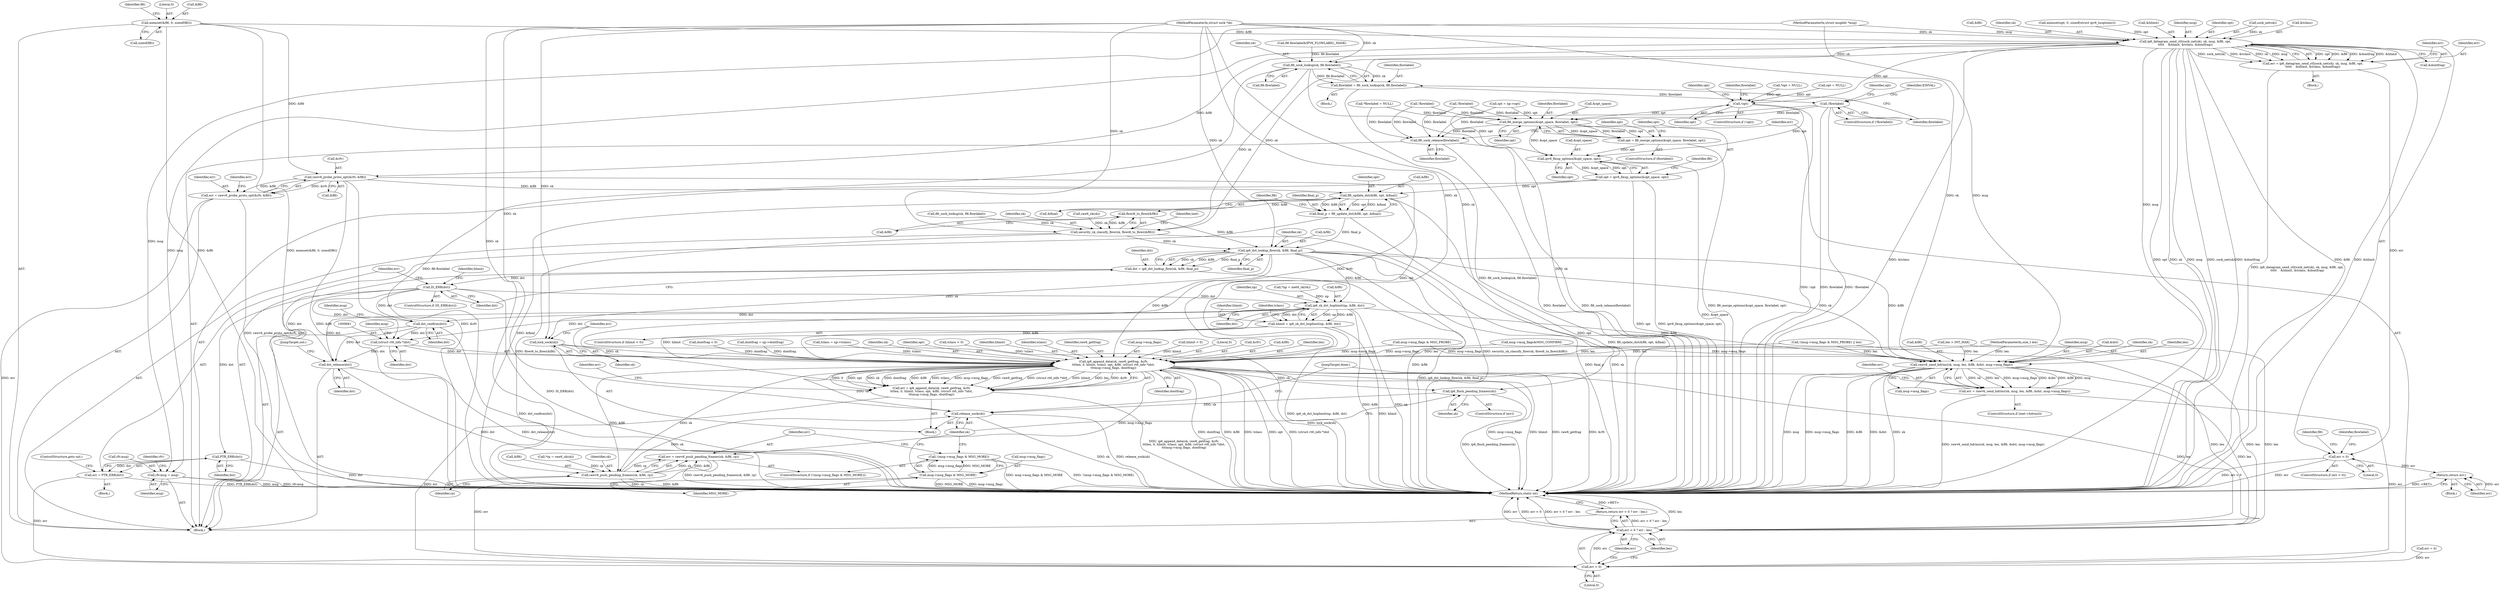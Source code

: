 digraph "0_linux_45f6fad84cc305103b28d73482b344d7f5b76f39_13@API" {
"1000183" [label="(Call,memset(&fl6, 0, sizeof(fl6)))"];
"1000393" [label="(Call,ip6_datagram_send_ctl(sock_net(sk), sk, msg, &fl6, opt,\n\t\t\t\t\t    &hlimit, &tclass, &dontfrag))"];
"1000391" [label="(Call,err = ip6_datagram_send_ctl(sock_net(sk), sk, msg, &fl6, opt,\n\t\t\t\t\t    &hlimit, &tclass, &dontfrag))"];
"1000408" [label="(Call,err < 0)"];
"1000414" [label="(Return,return err;)"];
"1000428" [label="(Call,fl6_sock_lookup(sk, fl6.flowlabel))"];
"1000426" [label="(Call,flowlabel = fl6_sock_lookup(sk, fl6.flowlabel))"];
"1000434" [label="(Call,!flowlabel)"];
"1000463" [label="(Call,fl6_merge_options(&opt_space, flowlabel, opt))"];
"1000461" [label="(Call,opt = fl6_merge_options(&opt_space, flowlabel, opt))"];
"1000470" [label="(Call,ipv6_fixup_options(&opt_space, opt))"];
"1000468" [label="(Call,opt = ipv6_fixup_options(&opt_space, opt))"];
"1000541" [label="(Call,fl6_update_dst(&fl6, opt, &final))"];
"1000539" [label="(Call,final_p = fl6_update_dst(&fl6, opt, &final))"];
"1000594" [label="(Call,ip6_dst_lookup_flow(sk, &fl6, final_p))"];
"1000592" [label="(Call,dst = ip6_dst_lookup_flow(sk, &fl6, final_p))"];
"1000600" [label="(Call,IS_ERR(dst))"];
"1000605" [label="(Call,PTR_ERR(dst))"];
"1000603" [label="(Call,err = PTR_ERR(dst))"];
"1000716" [label="(Call,err < 0)"];
"1000715" [label="(Call,err < 0 ? err : len)"];
"1000714" [label="(Return,return err < 0 ? err : len;)"];
"1000614" [label="(Call,ip6_sk_dst_hoplimit(np, &fl6, dst))"];
"1000612" [label="(Call,hlimit = ip6_sk_dst_hoplimit(np, &fl6, dst))"];
"1000668" [label="(Call,ip6_append_data(sk, raw6_getfrag, &rfv,\n\t\t\tlen, 0, hlimit, tclass, opt, &fl6, (struct rt6_info *)dst,\n\t\t\tmsg->msg_flags, dontfrag))"];
"1000666" [label="(Call,err = ip6_append_data(sk, raw6_getfrag, &rfv,\n\t\t\tlen, 0, hlimit, tclass, opt, &fl6, (struct rt6_info *)dst,\n\t\t\tmsg->msg_flags, dontfrag))"];
"1000689" [label="(Call,ip6_flush_pending_frames(sk))"];
"1000706" [label="(Call,release_sock(sk))"];
"1000694" [label="(Call,msg->msg_flags & MSG_MORE)"];
"1000693" [label="(Call,!(msg->msg_flags & MSG_MORE))"];
"1000701" [label="(Call,rawv6_push_pending_frames(sk, &fl6, rp))"];
"1000699" [label="(Call,err = rawv6_push_pending_frames(sk, &fl6, rp))"];
"1000651" [label="(Call,rawv6_send_hdrinc(sk, msg, len, &fl6, &dst, msg->msg_flags))"];
"1000649" [label="(Call,err = rawv6_send_hdrinc(sk, msg, len, &fl6, &dst, msg->msg_flags))"];
"1000680" [label="(Call,(struct rt6_info *)dst)"];
"1000709" [label="(Call,dst_release(dst))"];
"1000722" [label="(Call,dst_confirm(dst))"];
"1000664" [label="(Call,lock_sock(sk))"];
"1000580" [label="(Call,flowi6_to_flowi(&fl6))"];
"1000578" [label="(Call,security_sk_classify_flow(sk, flowi6_to_flowi(&fl6)))"];
"1000712" [label="(Call,fl6_sock_release(flowlabel))"];
"1000452" [label="(Call,!opt)"];
"1000479" [label="(Call,rfv.msg = msg)"];
"1000491" [label="(Call,rawv6_probe_proto_opt(&rfv, &fl6))"];
"1000489" [label="(Call,err = rawv6_probe_proto_opt(&rfv, &fl6))"];
"1000694" [label="(Call,msg->msg_flags & MSG_MORE)"];
"1000615" [label="(Identifier,np)"];
"1000713" [label="(Identifier,flowlabel)"];
"1000183" [label="(Call,memset(&fl6, 0, sizeof(fl6)))"];
"1000430" [label="(Call,fl6.flowlabel)"];
"1000433" [label="(ControlStructure,if (!flowlabel))"];
"1000168" [label="(Call,len > INT_MAX)"];
"1000689" [label="(Call,ip6_flush_pending_frames(sk))"];
"1000692" [label="(ControlStructure,if (!(msg->msg_flags & MSG_MORE)))"];
"1000467" [label="(Identifier,opt)"];
"1000717" [label="(Identifier,err)"];
"1000599" [label="(ControlStructure,if (IS_ERR(dst)))"];
"1000653" [label="(Identifier,msg)"];
"1000580" [label="(Call,flowi6_to_flowi(&fl6))"];
"1000716" [label="(Call,err < 0)"];
"1000191" [label="(Identifier,fl6)"];
"1000669" [label="(Identifier,sk)"];
"1000667" [label="(Identifier,err)"];
"1000682" [label="(Identifier,dst)"];
"1000677" [label="(Identifier,opt)"];
"1000594" [label="(Call,ip6_dst_lookup_flow(sk, &fl6, final_p))"];
"1000712" [label="(Call,fl6_sock_release(flowlabel))"];
"1000410" [label="(Literal,0)"];
"1000408" [label="(Call,err < 0)"];
"1000187" [label="(Call,sizeof(fl6))"];
"1000110" [label="(Block,)"];
"1000666" [label="(Call,err = ip6_append_data(sk, raw6_getfrag, &rfv,\n\t\t\tlen, 0, hlimit, tclass, opt, &fl6, (struct rt6_info *)dst,\n\t\t\tmsg->msg_flags, dontfrag))"];
"1000400" [label="(Identifier,opt)"];
"1000620" [label="(Call,tclass < 0)"];
"1000668" [label="(Call,ip6_append_data(sk, raw6_getfrag, &rfv,\n\t\t\tlen, 0, hlimit, tclass, opt, &fl6, (struct rt6_info *)dst,\n\t\t\tmsg->msg_flags, dontfrag))"];
"1000461" [label="(Call,opt = fl6_merge_options(&opt_space, flowlabel, opt))"];
"1000407" [label="(ControlStructure,if (err < 0))"];
"1000460" [label="(Identifier,flowlabel)"];
"1000606" [label="(Identifier,dst)"];
"1000703" [label="(Call,&fl6)"];
"1000610" [label="(Identifier,hlimit)"];
"1000491" [label="(Call,rawv6_probe_proto_opt(&rfv, &fl6))"];
"1000657" [label="(Call,&dst)"];
"1000579" [label="(Identifier,sk)"];
"1000675" [label="(Identifier,hlimit)"];
"1000710" [label="(Identifier,dst)"];
"1000621" [label="(Identifier,tclass)"];
"1000595" [label="(Identifier,sk)"];
"1000725" [label="(Call,!(msg->msg_flags & MSG_PROBE) || len)"];
"1000676" [label="(Identifier,tclass)"];
"1000393" [label="(Call,ip6_datagram_send_ctl(sock_net(sk), sk, msg, &fl6, opt,\n\t\t\t\t\t    &hlimit, &tclass, &dontfrag))"];
"1000413" [label="(Identifier,flowlabel)"];
"1000131" [label="(Call,*opt = NULL)"];
"1000670" [label="(Identifier,raw6_getfrag)"];
"1000711" [label="(JumpTarget,out:)"];
"1000686" [label="(Identifier,dontfrag)"];
"1000391" [label="(Call,err = ip6_datagram_send_ctl(sock_net(sk), sk, msg, &fl6, opt,\n\t\t\t\t\t    &hlimit, &tclass, &dontfrag))"];
"1000651" [label="(Call,rawv6_send_hdrinc(sk, msg, len, &fl6, &dst, msg->msg_flags))"];
"1000649" [label="(Call,err = rawv6_send_hdrinc(sk, msg, len, &fl6, &dst, msg->msg_flags))"];
"1000706" [label="(Call,release_sock(sk))"];
"1000427" [label="(Identifier,flowlabel)"];
"1000285" [label="(Call,!flowlabel)"];
"1000497" [label="(Identifier,err)"];
"1000581" [label="(Call,&fl6)"];
"1000632" [label="(Call,dontfrag = np->dontfrag)"];
"1000463" [label="(Call,fl6_merge_options(&opt_space, flowlabel, opt))"];
"1000462" [label="(Identifier,opt)"];
"1000468" [label="(Call,opt = ipv6_fixup_options(&opt_space, opt))"];
"1000426" [label="(Call,flowlabel = fl6_sock_lookup(sk, fl6.flowlabel))"];
"1000425" [label="(Block,)"];
"1000128" [label="(Call,raw6_sk(sk))"];
"1000126" [label="(Call,*rp = raw6_sk(sk))"];
"1000708" [label="(JumpTarget,done:)"];
"1000714" [label="(Return,return err < 0 ? err : len;)"];
"1000645" [label="(ControlStructure,if (inet->hdrincl))"];
"1000394" [label="(Call,sock_net(sk))"];
"1000415" [label="(Identifier,err)"];
"1000403" [label="(Call,&tclass)"];
"1000455" [label="(Identifier,opt)"];
"1000623" [label="(Call,tclass = np->tclass)"];
"1000398" [label="(Call,&fl6)"];
"1000186" [label="(Literal,0)"];
"1000613" [label="(Identifier,hlimit)"];
"1000396" [label="(Identifier,sk)"];
"1000466" [label="(Identifier,flowlabel)"];
"1000107" [label="(MethodParameterIn,struct sock *sk)"];
"1000108" [label="(MethodParameterIn,struct msghdr *msg)"];
"1000452" [label="(Call,!opt)"];
"1000409" [label="(Identifier,err)"];
"1000541" [label="(Call,fl6_update_dst(&fl6, opt, &final))"];
"1000420" [label="(Identifier,fl6)"];
"1000601" [label="(Identifier,dst)"];
"1000664" [label="(Call,lock_sock(sk))"];
"1000612" [label="(Call,hlimit = ip6_sk_dst_hoplimit(np, &fl6, dst))"];
"1000600" [label="(Call,IS_ERR(dst))"];
"1000723" [label="(Identifier,dst)"];
"1000707" [label="(Identifier,sk)"];
"1000451" [label="(ControlStructure,if (!opt))"];
"1000423" [label="(Call,!flowlabel)"];
"1000720" [label="(Identifier,len)"];
"1000652" [label="(Identifier,sk)"];
"1000453" [label="(Identifier,opt)"];
"1000722" [label="(Call,dst_confirm(dst))"];
"1000700" [label="(Identifier,err)"];
"1000476" [label="(Identifier,fl6)"];
"1000596" [label="(Call,&fl6)"];
"1000702" [label="(Identifier,sk)"];
"1000614" [label="(Call,ip6_sk_dst_hoplimit(np, &fl6, dst))"];
"1000454" [label="(Call,opt = np->opt)"];
"1000539" [label="(Call,final_p = fl6_update_dst(&fl6, opt, &final))"];
"1000680" [label="(Call,(struct rt6_info *)dst)"];
"1000683" [label="(Call,msg->msg_flags)"];
"1000434" [label="(Call,!flowlabel)"];
"1000698" [label="(Identifier,MSG_MORE)"];
"1000609" [label="(Call,hlimit < 0)"];
"1000544" [label="(Identifier,opt)"];
"1000659" [label="(Call,msg->msg_flags)"];
"1000135" [label="(Call,*flowlabel = NULL)"];
"1000392" [label="(Identifier,err)"];
"1000593" [label="(Identifier,dst)"];
"1000418" [label="(Call,fl6.flowlabel&IPV6_FLOWLABEL_MASK)"];
"1000618" [label="(Identifier,dst)"];
"1000674" [label="(Literal,0)"];
"1000719" [label="(Identifier,err)"];
"1000734" [label="(Call,err = 0)"];
"1000109" [label="(MethodParameterIn,size_t len)"];
"1000727" [label="(Call,msg->msg_flags & MSG_PROBE)"];
"1000654" [label="(Identifier,len)"];
"1000479" [label="(Call,rfv.msg = msg)"];
"1000483" [label="(Identifier,msg)"];
"1000671" [label="(Call,&rfv)"];
"1000705" [label="(Identifier,rp)"];
"1000598" [label="(Identifier,final_p)"];
"1000738" [label="(MethodReturn,static int)"];
"1000429" [label="(Identifier,sk)"];
"1000650" [label="(Identifier,err)"];
"1000471" [label="(Call,&opt_space)"];
"1000603" [label="(Call,err = PTR_ERR(dst))"];
"1000695" [label="(Call,msg->msg_flags)"];
"1000688" [label="(Identifier,err)"];
"1000655" [label="(Call,&fl6)"];
"1000663" [label="(Block,)"];
"1000585" [label="(Identifier,inet)"];
"1000380" [label="(Call,memset(opt, 0, sizeof(struct ipv6_txoptions)))"];
"1000684" [label="(Identifier,msg)"];
"1000592" [label="(Call,dst = ip6_dst_lookup_flow(sk, &fl6, final_p))"];
"1000401" [label="(Call,&hlimit)"];
"1000604" [label="(Identifier,err)"];
"1000690" [label="(Identifier,sk)"];
"1000551" [label="(Identifier,fl6)"];
"1000411" [label="(Block,)"];
"1000718" [label="(Literal,0)"];
"1000602" [label="(Block,)"];
"1000678" [label="(Call,&fl6)"];
"1000492" [label="(Call,&rfv)"];
"1000673" [label="(Identifier,len)"];
"1000608" [label="(ControlStructure,if (hlimit < 0))"];
"1000375" [label="(Block,)"];
"1000470" [label="(Call,ipv6_fixup_options(&opt_space, opt))"];
"1000715" [label="(Call,err < 0 ? err : len)"];
"1000443" [label="(Identifier,opt)"];
"1000464" [label="(Call,&opt_space)"];
"1000638" [label="(Call,msg->msg_flags&MSG_CONFIRM)"];
"1000121" [label="(Call,*np = inet6_sk(sk))"];
"1000480" [label="(Call,rfv.msg)"];
"1000279" [label="(Call,fl6_sock_lookup(sk, fl6.flowlabel))"];
"1000540" [label="(Identifier,final_p)"];
"1000414" [label="(Return,return err;)"];
"1000405" [label="(Call,&dontfrag)"];
"1000397" [label="(Identifier,msg)"];
"1000578" [label="(Call,security_sk_classify_flow(sk, flowi6_to_flowi(&fl6)))"];
"1000616" [label="(Call,&fl6)"];
"1000665" [label="(Identifier,sk)"];
"1000490" [label="(Identifier,err)"];
"1000438" [label="(Identifier,EINVAL)"];
"1000729" [label="(Identifier,msg)"];
"1000435" [label="(Identifier,flowlabel)"];
"1000545" [label="(Call,&final)"];
"1000473" [label="(Identifier,opt)"];
"1000428" [label="(Call,fl6_sock_lookup(sk, fl6.flowlabel))"];
"1000605" [label="(Call,PTR_ERR(dst))"];
"1000701" [label="(Call,rawv6_push_pending_frames(sk, &fl6, rp))"];
"1000459" [label="(ControlStructure,if (flowlabel))"];
"1000709" [label="(Call,dst_release(dst))"];
"1000542" [label="(Call,&fl6)"];
"1000607" [label="(ControlStructure,goto out;)"];
"1000687" [label="(ControlStructure,if (err))"];
"1000693" [label="(Call,!(msg->msg_flags & MSG_MORE))"];
"1000469" [label="(Identifier,opt)"];
"1000486" [label="(Identifier,rfv)"];
"1000699" [label="(Call,err = rawv6_push_pending_frames(sk, &fl6, rp))"];
"1000489" [label="(Call,err = rawv6_probe_proto_opt(&rfv, &fl6))"];
"1000629" [label="(Call,dontfrag < 0)"];
"1000494" [label="(Call,&fl6)"];
"1000448" [label="(Call,opt = NULL)"];
"1000184" [label="(Call,&fl6)"];
"1000183" -> "1000110"  [label="AST: "];
"1000183" -> "1000187"  [label="CFG: "];
"1000184" -> "1000183"  [label="AST: "];
"1000186" -> "1000183"  [label="AST: "];
"1000187" -> "1000183"  [label="AST: "];
"1000191" -> "1000183"  [label="CFG: "];
"1000183" -> "1000738"  [label="DDG: &fl6"];
"1000183" -> "1000738"  [label="DDG: memset(&fl6, 0, sizeof(fl6))"];
"1000183" -> "1000393"  [label="DDG: &fl6"];
"1000183" -> "1000491"  [label="DDG: &fl6"];
"1000393" -> "1000391"  [label="AST: "];
"1000393" -> "1000405"  [label="CFG: "];
"1000394" -> "1000393"  [label="AST: "];
"1000396" -> "1000393"  [label="AST: "];
"1000397" -> "1000393"  [label="AST: "];
"1000398" -> "1000393"  [label="AST: "];
"1000400" -> "1000393"  [label="AST: "];
"1000401" -> "1000393"  [label="AST: "];
"1000403" -> "1000393"  [label="AST: "];
"1000405" -> "1000393"  [label="AST: "];
"1000391" -> "1000393"  [label="CFG: "];
"1000393" -> "1000738"  [label="DDG: sk"];
"1000393" -> "1000738"  [label="DDG: msg"];
"1000393" -> "1000738"  [label="DDG: sock_net(sk)"];
"1000393" -> "1000738"  [label="DDG: &dontfrag"];
"1000393" -> "1000738"  [label="DDG: &fl6"];
"1000393" -> "1000738"  [label="DDG: &hlimit"];
"1000393" -> "1000738"  [label="DDG: &tclass"];
"1000393" -> "1000738"  [label="DDG: opt"];
"1000393" -> "1000391"  [label="DDG: opt"];
"1000393" -> "1000391"  [label="DDG: &fl6"];
"1000393" -> "1000391"  [label="DDG: &dontfrag"];
"1000393" -> "1000391"  [label="DDG: &hlimit"];
"1000393" -> "1000391"  [label="DDG: sock_net(sk)"];
"1000393" -> "1000391"  [label="DDG: &tclass"];
"1000393" -> "1000391"  [label="DDG: sk"];
"1000393" -> "1000391"  [label="DDG: msg"];
"1000394" -> "1000393"  [label="DDG: sk"];
"1000107" -> "1000393"  [label="DDG: sk"];
"1000108" -> "1000393"  [label="DDG: msg"];
"1000380" -> "1000393"  [label="DDG: opt"];
"1000393" -> "1000428"  [label="DDG: sk"];
"1000393" -> "1000452"  [label="DDG: opt"];
"1000393" -> "1000479"  [label="DDG: msg"];
"1000393" -> "1000491"  [label="DDG: &fl6"];
"1000393" -> "1000578"  [label="DDG: sk"];
"1000393" -> "1000651"  [label="DDG: msg"];
"1000391" -> "1000375"  [label="AST: "];
"1000392" -> "1000391"  [label="AST: "];
"1000409" -> "1000391"  [label="CFG: "];
"1000391" -> "1000738"  [label="DDG: ip6_datagram_send_ctl(sock_net(sk), sk, msg, &fl6, opt,\n\t\t\t\t\t    &hlimit, &tclass, &dontfrag)"];
"1000391" -> "1000408"  [label="DDG: err"];
"1000408" -> "1000407"  [label="AST: "];
"1000408" -> "1000410"  [label="CFG: "];
"1000409" -> "1000408"  [label="AST: "];
"1000410" -> "1000408"  [label="AST: "];
"1000413" -> "1000408"  [label="CFG: "];
"1000420" -> "1000408"  [label="CFG: "];
"1000408" -> "1000738"  [label="DDG: err"];
"1000408" -> "1000738"  [label="DDG: err < 0"];
"1000408" -> "1000414"  [label="DDG: err"];
"1000414" -> "1000411"  [label="AST: "];
"1000414" -> "1000415"  [label="CFG: "];
"1000415" -> "1000414"  [label="AST: "];
"1000738" -> "1000414"  [label="CFG: "];
"1000414" -> "1000738"  [label="DDG: <RET>"];
"1000415" -> "1000414"  [label="DDG: err"];
"1000428" -> "1000426"  [label="AST: "];
"1000428" -> "1000430"  [label="CFG: "];
"1000429" -> "1000428"  [label="AST: "];
"1000430" -> "1000428"  [label="AST: "];
"1000426" -> "1000428"  [label="CFG: "];
"1000428" -> "1000738"  [label="DDG: fl6.flowlabel"];
"1000428" -> "1000738"  [label="DDG: sk"];
"1000428" -> "1000426"  [label="DDG: sk"];
"1000428" -> "1000426"  [label="DDG: fl6.flowlabel"];
"1000107" -> "1000428"  [label="DDG: sk"];
"1000418" -> "1000428"  [label="DDG: fl6.flowlabel"];
"1000428" -> "1000578"  [label="DDG: sk"];
"1000426" -> "1000425"  [label="AST: "];
"1000427" -> "1000426"  [label="AST: "];
"1000435" -> "1000426"  [label="CFG: "];
"1000426" -> "1000738"  [label="DDG: fl6_sock_lookup(sk, fl6.flowlabel)"];
"1000426" -> "1000434"  [label="DDG: flowlabel"];
"1000434" -> "1000433"  [label="AST: "];
"1000434" -> "1000435"  [label="CFG: "];
"1000435" -> "1000434"  [label="AST: "];
"1000438" -> "1000434"  [label="CFG: "];
"1000443" -> "1000434"  [label="CFG: "];
"1000434" -> "1000738"  [label="DDG: !flowlabel"];
"1000434" -> "1000738"  [label="DDG: flowlabel"];
"1000434" -> "1000463"  [label="DDG: flowlabel"];
"1000434" -> "1000712"  [label="DDG: flowlabel"];
"1000463" -> "1000461"  [label="AST: "];
"1000463" -> "1000467"  [label="CFG: "];
"1000464" -> "1000463"  [label="AST: "];
"1000466" -> "1000463"  [label="AST: "];
"1000467" -> "1000463"  [label="AST: "];
"1000461" -> "1000463"  [label="CFG: "];
"1000463" -> "1000461"  [label="DDG: &opt_space"];
"1000463" -> "1000461"  [label="DDG: flowlabel"];
"1000463" -> "1000461"  [label="DDG: opt"];
"1000285" -> "1000463"  [label="DDG: flowlabel"];
"1000423" -> "1000463"  [label="DDG: flowlabel"];
"1000135" -> "1000463"  [label="DDG: flowlabel"];
"1000454" -> "1000463"  [label="DDG: opt"];
"1000452" -> "1000463"  [label="DDG: opt"];
"1000463" -> "1000470"  [label="DDG: &opt_space"];
"1000463" -> "1000712"  [label="DDG: flowlabel"];
"1000461" -> "1000459"  [label="AST: "];
"1000462" -> "1000461"  [label="AST: "];
"1000469" -> "1000461"  [label="CFG: "];
"1000461" -> "1000738"  [label="DDG: fl6_merge_options(&opt_space, flowlabel, opt)"];
"1000461" -> "1000470"  [label="DDG: opt"];
"1000470" -> "1000468"  [label="AST: "];
"1000470" -> "1000473"  [label="CFG: "];
"1000471" -> "1000470"  [label="AST: "];
"1000473" -> "1000470"  [label="AST: "];
"1000468" -> "1000470"  [label="CFG: "];
"1000470" -> "1000738"  [label="DDG: &opt_space"];
"1000470" -> "1000468"  [label="DDG: &opt_space"];
"1000470" -> "1000468"  [label="DDG: opt"];
"1000454" -> "1000470"  [label="DDG: opt"];
"1000452" -> "1000470"  [label="DDG: opt"];
"1000468" -> "1000110"  [label="AST: "];
"1000469" -> "1000468"  [label="AST: "];
"1000476" -> "1000468"  [label="CFG: "];
"1000468" -> "1000738"  [label="DDG: opt"];
"1000468" -> "1000738"  [label="DDG: ipv6_fixup_options(&opt_space, opt)"];
"1000468" -> "1000541"  [label="DDG: opt"];
"1000541" -> "1000539"  [label="AST: "];
"1000541" -> "1000545"  [label="CFG: "];
"1000542" -> "1000541"  [label="AST: "];
"1000544" -> "1000541"  [label="AST: "];
"1000545" -> "1000541"  [label="AST: "];
"1000539" -> "1000541"  [label="CFG: "];
"1000541" -> "1000738"  [label="DDG: &final"];
"1000541" -> "1000738"  [label="DDG: opt"];
"1000541" -> "1000539"  [label="DDG: &fl6"];
"1000541" -> "1000539"  [label="DDG: opt"];
"1000541" -> "1000539"  [label="DDG: &final"];
"1000491" -> "1000541"  [label="DDG: &fl6"];
"1000541" -> "1000580"  [label="DDG: &fl6"];
"1000541" -> "1000668"  [label="DDG: opt"];
"1000539" -> "1000110"  [label="AST: "];
"1000540" -> "1000539"  [label="AST: "];
"1000551" -> "1000539"  [label="CFG: "];
"1000539" -> "1000738"  [label="DDG: fl6_update_dst(&fl6, opt, &final)"];
"1000539" -> "1000594"  [label="DDG: final_p"];
"1000594" -> "1000592"  [label="AST: "];
"1000594" -> "1000598"  [label="CFG: "];
"1000595" -> "1000594"  [label="AST: "];
"1000596" -> "1000594"  [label="AST: "];
"1000598" -> "1000594"  [label="AST: "];
"1000592" -> "1000594"  [label="CFG: "];
"1000594" -> "1000738"  [label="DDG: final_p"];
"1000594" -> "1000738"  [label="DDG: sk"];
"1000594" -> "1000738"  [label="DDG: &fl6"];
"1000594" -> "1000592"  [label="DDG: sk"];
"1000594" -> "1000592"  [label="DDG: &fl6"];
"1000594" -> "1000592"  [label="DDG: final_p"];
"1000578" -> "1000594"  [label="DDG: sk"];
"1000107" -> "1000594"  [label="DDG: sk"];
"1000580" -> "1000594"  [label="DDG: &fl6"];
"1000594" -> "1000614"  [label="DDG: &fl6"];
"1000594" -> "1000651"  [label="DDG: sk"];
"1000594" -> "1000651"  [label="DDG: &fl6"];
"1000594" -> "1000664"  [label="DDG: sk"];
"1000594" -> "1000668"  [label="DDG: &fl6"];
"1000592" -> "1000110"  [label="AST: "];
"1000593" -> "1000592"  [label="AST: "];
"1000601" -> "1000592"  [label="CFG: "];
"1000592" -> "1000738"  [label="DDG: ip6_dst_lookup_flow(sk, &fl6, final_p)"];
"1000592" -> "1000600"  [label="DDG: dst"];
"1000600" -> "1000599"  [label="AST: "];
"1000600" -> "1000601"  [label="CFG: "];
"1000601" -> "1000600"  [label="AST: "];
"1000604" -> "1000600"  [label="CFG: "];
"1000610" -> "1000600"  [label="CFG: "];
"1000600" -> "1000738"  [label="DDG: IS_ERR(dst)"];
"1000600" -> "1000605"  [label="DDG: dst"];
"1000600" -> "1000614"  [label="DDG: dst"];
"1000600" -> "1000680"  [label="DDG: dst"];
"1000600" -> "1000709"  [label="DDG: dst"];
"1000600" -> "1000722"  [label="DDG: dst"];
"1000605" -> "1000603"  [label="AST: "];
"1000605" -> "1000606"  [label="CFG: "];
"1000606" -> "1000605"  [label="AST: "];
"1000603" -> "1000605"  [label="CFG: "];
"1000605" -> "1000738"  [label="DDG: dst"];
"1000605" -> "1000603"  [label="DDG: dst"];
"1000603" -> "1000602"  [label="AST: "];
"1000604" -> "1000603"  [label="AST: "];
"1000607" -> "1000603"  [label="CFG: "];
"1000603" -> "1000738"  [label="DDG: PTR_ERR(dst)"];
"1000603" -> "1000716"  [label="DDG: err"];
"1000716" -> "1000715"  [label="AST: "];
"1000716" -> "1000718"  [label="CFG: "];
"1000717" -> "1000716"  [label="AST: "];
"1000718" -> "1000716"  [label="AST: "];
"1000719" -> "1000716"  [label="CFG: "];
"1000720" -> "1000716"  [label="CFG: "];
"1000716" -> "1000715"  [label="DDG: err"];
"1000734" -> "1000716"  [label="DDG: err"];
"1000489" -> "1000716"  [label="DDG: err"];
"1000666" -> "1000716"  [label="DDG: err"];
"1000699" -> "1000716"  [label="DDG: err"];
"1000649" -> "1000716"  [label="DDG: err"];
"1000715" -> "1000714"  [label="AST: "];
"1000715" -> "1000719"  [label="CFG: "];
"1000715" -> "1000720"  [label="CFG: "];
"1000719" -> "1000715"  [label="AST: "];
"1000720" -> "1000715"  [label="AST: "];
"1000714" -> "1000715"  [label="CFG: "];
"1000715" -> "1000738"  [label="DDG: err < 0"];
"1000715" -> "1000738"  [label="DDG: err < 0 ? err : len"];
"1000715" -> "1000738"  [label="DDG: len"];
"1000715" -> "1000738"  [label="DDG: err"];
"1000715" -> "1000714"  [label="DDG: err < 0 ? err : len"];
"1000168" -> "1000715"  [label="DDG: len"];
"1000651" -> "1000715"  [label="DDG: len"];
"1000725" -> "1000715"  [label="DDG: len"];
"1000668" -> "1000715"  [label="DDG: len"];
"1000109" -> "1000715"  [label="DDG: len"];
"1000714" -> "1000110"  [label="AST: "];
"1000738" -> "1000714"  [label="CFG: "];
"1000714" -> "1000738"  [label="DDG: <RET>"];
"1000614" -> "1000612"  [label="AST: "];
"1000614" -> "1000618"  [label="CFG: "];
"1000615" -> "1000614"  [label="AST: "];
"1000616" -> "1000614"  [label="AST: "];
"1000618" -> "1000614"  [label="AST: "];
"1000612" -> "1000614"  [label="CFG: "];
"1000614" -> "1000738"  [label="DDG: &fl6"];
"1000614" -> "1000738"  [label="DDG: np"];
"1000614" -> "1000612"  [label="DDG: np"];
"1000614" -> "1000612"  [label="DDG: &fl6"];
"1000614" -> "1000612"  [label="DDG: dst"];
"1000121" -> "1000614"  [label="DDG: np"];
"1000614" -> "1000651"  [label="DDG: &fl6"];
"1000614" -> "1000668"  [label="DDG: &fl6"];
"1000614" -> "1000680"  [label="DDG: dst"];
"1000614" -> "1000709"  [label="DDG: dst"];
"1000614" -> "1000722"  [label="DDG: dst"];
"1000612" -> "1000608"  [label="AST: "];
"1000613" -> "1000612"  [label="AST: "];
"1000621" -> "1000612"  [label="CFG: "];
"1000612" -> "1000738"  [label="DDG: ip6_sk_dst_hoplimit(np, &fl6, dst)"];
"1000612" -> "1000738"  [label="DDG: hlimit"];
"1000612" -> "1000668"  [label="DDG: hlimit"];
"1000668" -> "1000666"  [label="AST: "];
"1000668" -> "1000686"  [label="CFG: "];
"1000669" -> "1000668"  [label="AST: "];
"1000670" -> "1000668"  [label="AST: "];
"1000671" -> "1000668"  [label="AST: "];
"1000673" -> "1000668"  [label="AST: "];
"1000674" -> "1000668"  [label="AST: "];
"1000675" -> "1000668"  [label="AST: "];
"1000676" -> "1000668"  [label="AST: "];
"1000677" -> "1000668"  [label="AST: "];
"1000678" -> "1000668"  [label="AST: "];
"1000680" -> "1000668"  [label="AST: "];
"1000683" -> "1000668"  [label="AST: "];
"1000686" -> "1000668"  [label="AST: "];
"1000666" -> "1000668"  [label="CFG: "];
"1000668" -> "1000738"  [label="DDG: &fl6"];
"1000668" -> "1000738"  [label="DDG: tclass"];
"1000668" -> "1000738"  [label="DDG: opt"];
"1000668" -> "1000738"  [label="DDG: (struct rt6_info *)dst"];
"1000668" -> "1000738"  [label="DDG: msg->msg_flags"];
"1000668" -> "1000738"  [label="DDG: hlimit"];
"1000668" -> "1000738"  [label="DDG: raw6_getfrag"];
"1000668" -> "1000738"  [label="DDG: &rfv"];
"1000668" -> "1000738"  [label="DDG: dontfrag"];
"1000668" -> "1000666"  [label="DDG: 0"];
"1000668" -> "1000666"  [label="DDG: opt"];
"1000668" -> "1000666"  [label="DDG: sk"];
"1000668" -> "1000666"  [label="DDG: dontfrag"];
"1000668" -> "1000666"  [label="DDG: &fl6"];
"1000668" -> "1000666"  [label="DDG: tclass"];
"1000668" -> "1000666"  [label="DDG: msg->msg_flags"];
"1000668" -> "1000666"  [label="DDG: raw6_getfrag"];
"1000668" -> "1000666"  [label="DDG: (struct rt6_info *)dst"];
"1000668" -> "1000666"  [label="DDG: hlimit"];
"1000668" -> "1000666"  [label="DDG: len"];
"1000668" -> "1000666"  [label="DDG: &rfv"];
"1000664" -> "1000668"  [label="DDG: sk"];
"1000107" -> "1000668"  [label="DDG: sk"];
"1000491" -> "1000668"  [label="DDG: &rfv"];
"1000168" -> "1000668"  [label="DDG: len"];
"1000725" -> "1000668"  [label="DDG: len"];
"1000109" -> "1000668"  [label="DDG: len"];
"1000609" -> "1000668"  [label="DDG: hlimit"];
"1000620" -> "1000668"  [label="DDG: tclass"];
"1000623" -> "1000668"  [label="DDG: tclass"];
"1000680" -> "1000668"  [label="DDG: dst"];
"1000638" -> "1000668"  [label="DDG: msg->msg_flags"];
"1000727" -> "1000668"  [label="DDG: msg->msg_flags"];
"1000629" -> "1000668"  [label="DDG: dontfrag"];
"1000632" -> "1000668"  [label="DDG: dontfrag"];
"1000668" -> "1000689"  [label="DDG: sk"];
"1000668" -> "1000694"  [label="DDG: msg->msg_flags"];
"1000668" -> "1000701"  [label="DDG: sk"];
"1000668" -> "1000701"  [label="DDG: &fl6"];
"1000668" -> "1000706"  [label="DDG: sk"];
"1000666" -> "1000663"  [label="AST: "];
"1000667" -> "1000666"  [label="AST: "];
"1000688" -> "1000666"  [label="CFG: "];
"1000666" -> "1000738"  [label="DDG: ip6_append_data(sk, raw6_getfrag, &rfv,\n\t\t\tlen, 0, hlimit, tclass, opt, &fl6, (struct rt6_info *)dst,\n\t\t\tmsg->msg_flags, dontfrag)"];
"1000689" -> "1000687"  [label="AST: "];
"1000689" -> "1000690"  [label="CFG: "];
"1000690" -> "1000689"  [label="AST: "];
"1000707" -> "1000689"  [label="CFG: "];
"1000689" -> "1000738"  [label="DDG: ip6_flush_pending_frames(sk)"];
"1000107" -> "1000689"  [label="DDG: sk"];
"1000689" -> "1000706"  [label="DDG: sk"];
"1000706" -> "1000663"  [label="AST: "];
"1000706" -> "1000707"  [label="CFG: "];
"1000707" -> "1000706"  [label="AST: "];
"1000708" -> "1000706"  [label="CFG: "];
"1000706" -> "1000738"  [label="DDG: release_sock(sk)"];
"1000706" -> "1000738"  [label="DDG: sk"];
"1000701" -> "1000706"  [label="DDG: sk"];
"1000107" -> "1000706"  [label="DDG: sk"];
"1000694" -> "1000693"  [label="AST: "];
"1000694" -> "1000698"  [label="CFG: "];
"1000695" -> "1000694"  [label="AST: "];
"1000698" -> "1000694"  [label="AST: "];
"1000693" -> "1000694"  [label="CFG: "];
"1000694" -> "1000738"  [label="DDG: msg->msg_flags"];
"1000694" -> "1000738"  [label="DDG: MSG_MORE"];
"1000694" -> "1000693"  [label="DDG: msg->msg_flags"];
"1000694" -> "1000693"  [label="DDG: MSG_MORE"];
"1000693" -> "1000692"  [label="AST: "];
"1000700" -> "1000693"  [label="CFG: "];
"1000707" -> "1000693"  [label="CFG: "];
"1000693" -> "1000738"  [label="DDG: !(msg->msg_flags & MSG_MORE)"];
"1000693" -> "1000738"  [label="DDG: msg->msg_flags & MSG_MORE"];
"1000701" -> "1000699"  [label="AST: "];
"1000701" -> "1000705"  [label="CFG: "];
"1000702" -> "1000701"  [label="AST: "];
"1000703" -> "1000701"  [label="AST: "];
"1000705" -> "1000701"  [label="AST: "];
"1000699" -> "1000701"  [label="CFG: "];
"1000701" -> "1000738"  [label="DDG: rp"];
"1000701" -> "1000738"  [label="DDG: &fl6"];
"1000701" -> "1000699"  [label="DDG: sk"];
"1000701" -> "1000699"  [label="DDG: &fl6"];
"1000701" -> "1000699"  [label="DDG: rp"];
"1000107" -> "1000701"  [label="DDG: sk"];
"1000126" -> "1000701"  [label="DDG: rp"];
"1000699" -> "1000692"  [label="AST: "];
"1000700" -> "1000699"  [label="AST: "];
"1000707" -> "1000699"  [label="CFG: "];
"1000699" -> "1000738"  [label="DDG: rawv6_push_pending_frames(sk, &fl6, rp)"];
"1000651" -> "1000649"  [label="AST: "];
"1000651" -> "1000659"  [label="CFG: "];
"1000652" -> "1000651"  [label="AST: "];
"1000653" -> "1000651"  [label="AST: "];
"1000654" -> "1000651"  [label="AST: "];
"1000655" -> "1000651"  [label="AST: "];
"1000657" -> "1000651"  [label="AST: "];
"1000659" -> "1000651"  [label="AST: "];
"1000649" -> "1000651"  [label="CFG: "];
"1000651" -> "1000738"  [label="DDG: &fl6"];
"1000651" -> "1000738"  [label="DDG: sk"];
"1000651" -> "1000738"  [label="DDG: msg"];
"1000651" -> "1000738"  [label="DDG: msg->msg_flags"];
"1000651" -> "1000738"  [label="DDG: &dst"];
"1000651" -> "1000649"  [label="DDG: sk"];
"1000651" -> "1000649"  [label="DDG: len"];
"1000651" -> "1000649"  [label="DDG: msg->msg_flags"];
"1000651" -> "1000649"  [label="DDG: &dst"];
"1000651" -> "1000649"  [label="DDG: &fl6"];
"1000651" -> "1000649"  [label="DDG: msg"];
"1000107" -> "1000651"  [label="DDG: sk"];
"1000108" -> "1000651"  [label="DDG: msg"];
"1000168" -> "1000651"  [label="DDG: len"];
"1000725" -> "1000651"  [label="DDG: len"];
"1000109" -> "1000651"  [label="DDG: len"];
"1000638" -> "1000651"  [label="DDG: msg->msg_flags"];
"1000727" -> "1000651"  [label="DDG: msg->msg_flags"];
"1000649" -> "1000645"  [label="AST: "];
"1000650" -> "1000649"  [label="AST: "];
"1000708" -> "1000649"  [label="CFG: "];
"1000649" -> "1000738"  [label="DDG: rawv6_send_hdrinc(sk, msg, len, &fl6, &dst, msg->msg_flags)"];
"1000680" -> "1000682"  [label="CFG: "];
"1000681" -> "1000680"  [label="AST: "];
"1000682" -> "1000680"  [label="AST: "];
"1000684" -> "1000680"  [label="CFG: "];
"1000722" -> "1000680"  [label="DDG: dst"];
"1000680" -> "1000709"  [label="DDG: dst"];
"1000709" -> "1000110"  [label="AST: "];
"1000709" -> "1000710"  [label="CFG: "];
"1000710" -> "1000709"  [label="AST: "];
"1000711" -> "1000709"  [label="CFG: "];
"1000709" -> "1000738"  [label="DDG: dst_release(dst)"];
"1000709" -> "1000738"  [label="DDG: dst"];
"1000722" -> "1000709"  [label="DDG: dst"];
"1000722" -> "1000110"  [label="AST: "];
"1000722" -> "1000723"  [label="CFG: "];
"1000723" -> "1000722"  [label="AST: "];
"1000729" -> "1000722"  [label="CFG: "];
"1000722" -> "1000738"  [label="DDG: dst_confirm(dst)"];
"1000664" -> "1000663"  [label="AST: "];
"1000664" -> "1000665"  [label="CFG: "];
"1000665" -> "1000664"  [label="AST: "];
"1000667" -> "1000664"  [label="CFG: "];
"1000664" -> "1000738"  [label="DDG: lock_sock(sk)"];
"1000107" -> "1000664"  [label="DDG: sk"];
"1000580" -> "1000578"  [label="AST: "];
"1000580" -> "1000581"  [label="CFG: "];
"1000581" -> "1000580"  [label="AST: "];
"1000578" -> "1000580"  [label="CFG: "];
"1000580" -> "1000578"  [label="DDG: &fl6"];
"1000578" -> "1000110"  [label="AST: "];
"1000579" -> "1000578"  [label="AST: "];
"1000585" -> "1000578"  [label="CFG: "];
"1000578" -> "1000738"  [label="DDG: flowi6_to_flowi(&fl6)"];
"1000578" -> "1000738"  [label="DDG: security_sk_classify_flow(sk, flowi6_to_flowi(&fl6))"];
"1000279" -> "1000578"  [label="DDG: sk"];
"1000128" -> "1000578"  [label="DDG: sk"];
"1000107" -> "1000578"  [label="DDG: sk"];
"1000712" -> "1000110"  [label="AST: "];
"1000712" -> "1000713"  [label="CFG: "];
"1000713" -> "1000712"  [label="AST: "];
"1000717" -> "1000712"  [label="CFG: "];
"1000712" -> "1000738"  [label="DDG: fl6_sock_release(flowlabel)"];
"1000712" -> "1000738"  [label="DDG: flowlabel"];
"1000285" -> "1000712"  [label="DDG: flowlabel"];
"1000423" -> "1000712"  [label="DDG: flowlabel"];
"1000135" -> "1000712"  [label="DDG: flowlabel"];
"1000452" -> "1000451"  [label="AST: "];
"1000452" -> "1000453"  [label="CFG: "];
"1000453" -> "1000452"  [label="AST: "];
"1000455" -> "1000452"  [label="CFG: "];
"1000460" -> "1000452"  [label="CFG: "];
"1000452" -> "1000738"  [label="DDG: !opt"];
"1000131" -> "1000452"  [label="DDG: opt"];
"1000448" -> "1000452"  [label="DDG: opt"];
"1000479" -> "1000110"  [label="AST: "];
"1000479" -> "1000483"  [label="CFG: "];
"1000480" -> "1000479"  [label="AST: "];
"1000483" -> "1000479"  [label="AST: "];
"1000486" -> "1000479"  [label="CFG: "];
"1000479" -> "1000738"  [label="DDG: msg"];
"1000479" -> "1000738"  [label="DDG: rfv.msg"];
"1000108" -> "1000479"  [label="DDG: msg"];
"1000491" -> "1000489"  [label="AST: "];
"1000491" -> "1000494"  [label="CFG: "];
"1000492" -> "1000491"  [label="AST: "];
"1000494" -> "1000491"  [label="AST: "];
"1000489" -> "1000491"  [label="CFG: "];
"1000491" -> "1000738"  [label="DDG: &fl6"];
"1000491" -> "1000738"  [label="DDG: &rfv"];
"1000491" -> "1000489"  [label="DDG: &rfv"];
"1000491" -> "1000489"  [label="DDG: &fl6"];
"1000489" -> "1000110"  [label="AST: "];
"1000490" -> "1000489"  [label="AST: "];
"1000497" -> "1000489"  [label="CFG: "];
"1000489" -> "1000738"  [label="DDG: rawv6_probe_proto_opt(&rfv, &fl6)"];
}

